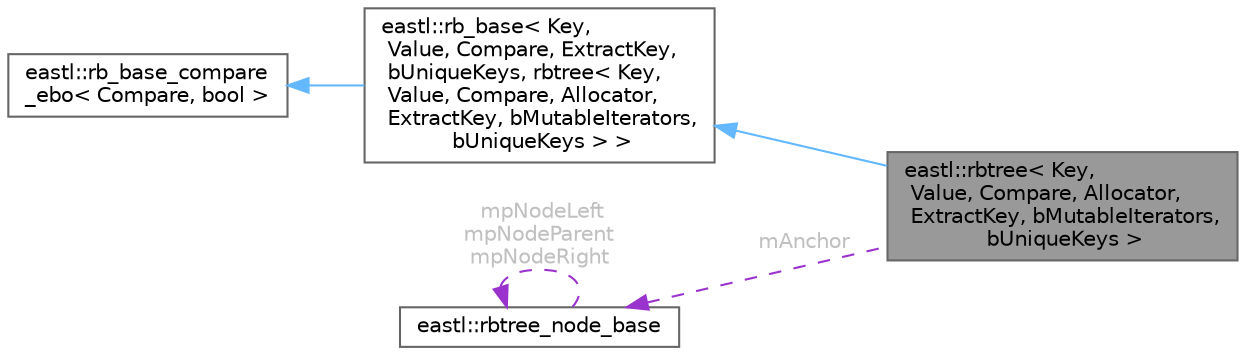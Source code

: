 digraph "eastl::rbtree&lt; Key, Value, Compare, Allocator, ExtractKey, bMutableIterators, bUniqueKeys &gt;"
{
 // LATEX_PDF_SIZE
  bgcolor="transparent";
  edge [fontname=Helvetica,fontsize=10,labelfontname=Helvetica,labelfontsize=10];
  node [fontname=Helvetica,fontsize=10,shape=box,height=0.2,width=0.4];
  rankdir="LR";
  Node1 [id="Node000001",label="eastl::rbtree\< Key,\l Value, Compare, Allocator,\l ExtractKey, bMutableIterators,\l bUniqueKeys \>",height=0.2,width=0.4,color="gray40", fillcolor="grey60", style="filled", fontcolor="black",tooltip=" "];
  Node2 -> Node1 [id="edge5_Node000001_Node000002",dir="back",color="steelblue1",style="solid",tooltip=" "];
  Node2 [id="Node000002",label="eastl::rb_base\< Key,\l Value, Compare, ExtractKey,\l bUniqueKeys, rbtree\< Key,\l Value, Compare, Allocator,\l ExtractKey, bMutableIterators,\l bUniqueKeys \> \>",height=0.2,width=0.4,color="gray40", fillcolor="white", style="filled",URL="$structeastl_1_1rb__base.html",tooltip=" "];
  Node3 -> Node2 [id="edge6_Node000002_Node000003",dir="back",color="steelblue1",style="solid",tooltip=" "];
  Node3 [id="Node000003",label="eastl::rb_base_compare\l_ebo\< Compare, bool \>",height=0.2,width=0.4,color="gray40", fillcolor="white", style="filled",URL="$structeastl_1_1rb__base__compare__ebo.html",tooltip=" "];
  Node4 -> Node1 [id="edge7_Node000001_Node000004",dir="back",color="darkorchid3",style="dashed",tooltip=" ",label=" mAnchor",fontcolor="grey" ];
  Node4 [id="Node000004",label="eastl::rbtree_node_base",height=0.2,width=0.4,color="gray40", fillcolor="white", style="filled",URL="$structeastl_1_1rbtree__node__base.html",tooltip=" "];
  Node4 -> Node4 [id="edge8_Node000004_Node000004",dir="back",color="darkorchid3",style="dashed",tooltip=" ",label=" mpNodeLeft\nmpNodeParent\nmpNodeRight",fontcolor="grey" ];
}
